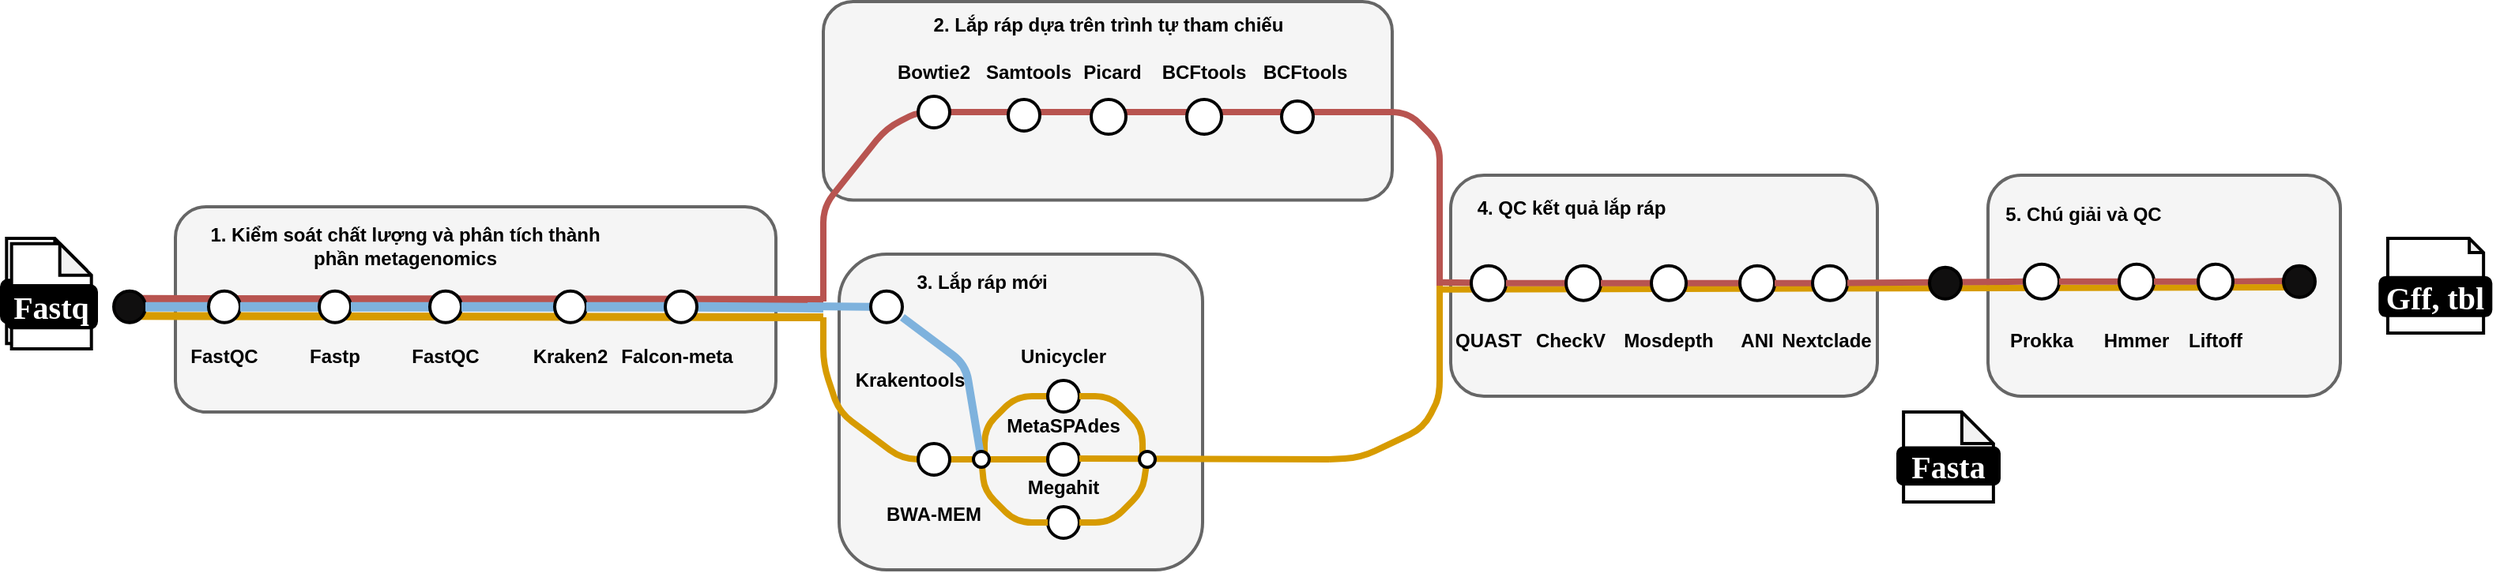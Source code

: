 <mxfile version="23.1.4" type="github">
  <diagram name="Trang-1" id="ojN81It_VC9VHGHLu68o">
    <mxGraphModel dx="2229" dy="503" grid="1" gridSize="10" guides="1" tooltips="1" connect="0" arrows="0" fold="1" page="1" pageScale="1" pageWidth="827" pageHeight="1169" math="0" shadow="0">
      <root>
        <mxCell id="0" />
        <mxCell id="1" parent="0" />
        <mxCell id="70XVLi85CoOnEWCYY8Vq-55" value="" style="rounded=1;whiteSpace=wrap;html=1;strokeWidth=2;fillColor=#f5f5f5;fontColor=#333333;strokeColor=#666666;" vertex="1" parent="1">
          <mxGeometry x="1007" y="310" width="223" height="140" as="geometry" />
        </mxCell>
        <mxCell id="70XVLi85CoOnEWCYY8Vq-45" value="" style="rounded=1;whiteSpace=wrap;html=1;strokeWidth=2;fillColor=#f5f5f5;fontColor=#333333;strokeColor=#666666;" vertex="1" parent="1">
          <mxGeometry x="667" y="310" width="270" height="140" as="geometry" />
        </mxCell>
        <mxCell id="Rq4Nq84HAXk63PqMcCeA-216" value="" style="rounded=1;whiteSpace=wrap;html=1;strokeWidth=2;fillColor=#f5f5f5;fontColor=#333333;strokeColor=#666666;" parent="1" vertex="1">
          <mxGeometry x="280" y="360" width="230" height="200" as="geometry" />
        </mxCell>
        <mxCell id="Rq4Nq84HAXk63PqMcCeA-212" value="" style="rounded=1;whiteSpace=wrap;html=1;strokeWidth=2;fillColor=#f5f5f5;fontColor=#333333;strokeColor=#666666;" parent="1" vertex="1">
          <mxGeometry x="270" y="200" width="360" height="125.75" as="geometry" />
        </mxCell>
        <mxCell id="Rq4Nq84HAXk63PqMcCeA-210" value="" style="rounded=1;whiteSpace=wrap;html=1;strokeWidth=2;fillColor=#f5f5f5;fontColor=#333333;strokeColor=#666666;" parent="1" vertex="1">
          <mxGeometry x="-140" y="330" width="380" height="130" as="geometry" />
        </mxCell>
        <mxCell id="Rq4Nq84HAXk63PqMcCeA-57" value="" style="endArrow=none;html=1;rounded=1;strokeWidth=5;fillColor=#ffe6cc;strokeColor=#d79b00;" parent="1" edge="1">
          <mxGeometry width="50" height="50" relative="1" as="geometry">
            <mxPoint x="-169" y="399.17" as="sourcePoint" />
            <mxPoint x="270" y="400" as="targetPoint" />
          </mxGeometry>
        </mxCell>
        <mxCell id="Rq4Nq84HAXk63PqMcCeA-58" value="" style="endArrow=none;html=1;rounded=1;strokeWidth=5;strokeColor=#b85450;fillColor=#f8cecc;" parent="1" edge="1">
          <mxGeometry width="50" height="50" relative="1" as="geometry">
            <mxPoint x="-161" y="388.41" as="sourcePoint" />
            <mxPoint x="270" y="389" as="targetPoint" />
          </mxGeometry>
        </mxCell>
        <mxCell id="Rq4Nq84HAXk63PqMcCeA-59" value="" style="group" parent="1" vertex="1" connectable="0">
          <mxGeometry x="-250" y="350" width="60" height="70" as="geometry" />
        </mxCell>
        <mxCell id="Rq4Nq84HAXk63PqMcCeA-60" value="" style="shape=note;whiteSpace=wrap;html=1;backgroundOutline=1;darkOpacity=0.05;rounded=1;size=20;strokeWidth=2;" parent="Rq4Nq84HAXk63PqMcCeA-59" vertex="1">
          <mxGeometry x="3.158" width="50.526" height="66.667" as="geometry" />
        </mxCell>
        <mxCell id="Rq4Nq84HAXk63PqMcCeA-61" value="&lt;font data-font-src=&quot;https://fonts.googleapis.com/css?family=Maven+Pro&quot; face=&quot;Maven Pro&quot; color=&quot;#ffffff&quot;&gt;&lt;b&gt;&lt;font style=&quot;font-size: 20px;&quot;&gt;Fastq&lt;/font&gt;&lt;/b&gt;&lt;/font&gt;" style="rounded=1;whiteSpace=wrap;html=1;strokeWidth=2;fillColor=#000000;" parent="Rq4Nq84HAXk63PqMcCeA-59" vertex="1">
          <mxGeometry y="26.667" width="56.842" height="26.667" as="geometry" />
        </mxCell>
        <mxCell id="Rq4Nq84HAXk63PqMcCeA-62" value="" style="shape=note;whiteSpace=wrap;html=1;backgroundOutline=1;darkOpacity=0.05;rounded=1;size=20;strokeWidth=2;" parent="Rq4Nq84HAXk63PqMcCeA-59" vertex="1">
          <mxGeometry x="6.316" y="3.333" width="50.526" height="66.667" as="geometry" />
        </mxCell>
        <mxCell id="Rq4Nq84HAXk63PqMcCeA-63" value="&lt;font data-font-src=&quot;https://fonts.googleapis.com/css?family=Maven+Pro&quot; face=&quot;Maven Pro&quot; color=&quot;#ffffff&quot;&gt;&lt;b&gt;&lt;font style=&quot;font-size: 20px;&quot;&gt;Fastq&lt;/font&gt;&lt;/b&gt;&lt;/font&gt;" style="rounded=1;whiteSpace=wrap;html=1;strokeWidth=2;fillColor=#000000;" parent="Rq4Nq84HAXk63PqMcCeA-59" vertex="1">
          <mxGeometry x="3.158" y="30.0" width="56.842" height="26.667" as="geometry" />
        </mxCell>
        <mxCell id="Rq4Nq84HAXk63PqMcCeA-64" value="" style="endArrow=none;html=1;rounded=1;strokeWidth=6;strokeColor=#7EB2DD;shadow=0;" parent="1" source="Rq4Nq84HAXk63PqMcCeA-81" edge="1">
          <mxGeometry width="50" height="50" relative="1" as="geometry">
            <mxPoint x="-179" y="393.58" as="sourcePoint" />
            <mxPoint x="270" y="394" as="targetPoint" />
          </mxGeometry>
        </mxCell>
        <mxCell id="Rq4Nq84HAXk63PqMcCeA-65" value="" style="endArrow=none;html=1;rounded=1;strokeWidth=6;strokeColor=#7EB2DD;shadow=0;" parent="1" target="Rq4Nq84HAXk63PqMcCeA-66" edge="1">
          <mxGeometry width="50" height="50" relative="1" as="geometry">
            <mxPoint x="-179" y="393.58" as="sourcePoint" />
            <mxPoint x="181" y="393.58" as="targetPoint" />
          </mxGeometry>
        </mxCell>
        <mxCell id="Rq4Nq84HAXk63PqMcCeA-66" value="" style="ellipse;whiteSpace=wrap;html=1;aspect=fixed;rounded=1;rotation=0;strokeWidth=2;fillColor=#100f0f;" parent="1" vertex="1">
          <mxGeometry x="-179" y="383.33" width="20" height="20" as="geometry" />
        </mxCell>
        <mxCell id="Rq4Nq84HAXk63PqMcCeA-67" value="" style="endArrow=none;html=1;rounded=1;strokeWidth=6;strokeColor=#7EB2DD;shadow=0;" parent="1" source="Rq4Nq84HAXk63PqMcCeA-66" target="Rq4Nq84HAXk63PqMcCeA-68" edge="1">
          <mxGeometry width="50" height="50" relative="1" as="geometry">
            <mxPoint x="-159" y="393" as="sourcePoint" />
            <mxPoint x="181" y="393.58" as="targetPoint" />
          </mxGeometry>
        </mxCell>
        <mxCell id="Rq4Nq84HAXk63PqMcCeA-68" value="" style="ellipse;whiteSpace=wrap;html=1;aspect=fixed;rounded=1;rotation=0;strokeWidth=2;shadow=0;" parent="1" vertex="1">
          <mxGeometry x="-119" y="383.33" width="20" height="20" as="geometry" />
        </mxCell>
        <mxCell id="Rq4Nq84HAXk63PqMcCeA-69" value="FastQC" style="rounded=1;whiteSpace=wrap;html=1;strokeColor=none;fillColor=none;fontStyle=1" parent="1" vertex="1">
          <mxGeometry x="-129" y="420" width="40" height="10" as="geometry" />
        </mxCell>
        <mxCell id="Rq4Nq84HAXk63PqMcCeA-70" value="" style="endArrow=none;html=1;rounded=1;strokeWidth=6;strokeColor=#7EB2DD;shadow=0;" parent="1" source="Rq4Nq84HAXk63PqMcCeA-68" target="Rq4Nq84HAXk63PqMcCeA-71" edge="1">
          <mxGeometry width="50" height="50" relative="1" as="geometry">
            <mxPoint x="-99" y="393" as="sourcePoint" />
            <mxPoint x="181" y="393.58" as="targetPoint" />
          </mxGeometry>
        </mxCell>
        <mxCell id="Rq4Nq84HAXk63PqMcCeA-71" value="" style="ellipse;whiteSpace=wrap;html=1;aspect=fixed;rounded=1;rotation=0;strokeWidth=2;shadow=0;" parent="1" vertex="1">
          <mxGeometry x="-49" y="383.33" width="20" height="20" as="geometry" />
        </mxCell>
        <mxCell id="Rq4Nq84HAXk63PqMcCeA-72" value="Fastp" style="rounded=1;whiteSpace=wrap;html=1;strokeColor=none;fillColor=none;fontStyle=1" parent="1" vertex="1">
          <mxGeometry x="-59" y="420" width="40" height="10" as="geometry" />
        </mxCell>
        <mxCell id="Rq4Nq84HAXk63PqMcCeA-73" value="" style="endArrow=none;html=1;rounded=1;strokeWidth=6;strokeColor=#7EB2DD;shadow=0;" parent="1" source="Rq4Nq84HAXk63PqMcCeA-71" target="Rq4Nq84HAXk63PqMcCeA-74" edge="1">
          <mxGeometry width="50" height="50" relative="1" as="geometry">
            <mxPoint x="-29" y="393" as="sourcePoint" />
            <mxPoint x="181" y="393.58" as="targetPoint" />
          </mxGeometry>
        </mxCell>
        <mxCell id="Rq4Nq84HAXk63PqMcCeA-74" value="" style="ellipse;whiteSpace=wrap;html=1;aspect=fixed;rounded=1;rotation=0;strokeWidth=2;shadow=0;" parent="1" vertex="1">
          <mxGeometry x="21" y="383.33" width="20" height="20" as="geometry" />
        </mxCell>
        <mxCell id="Rq4Nq84HAXk63PqMcCeA-75" value="FastQC" style="rounded=1;whiteSpace=wrap;html=1;strokeColor=none;fillColor=none;fontStyle=1" parent="1" vertex="1">
          <mxGeometry x="11" y="420" width="40" height="10" as="geometry" />
        </mxCell>
        <mxCell id="Rq4Nq84HAXk63PqMcCeA-77" value="" style="endArrow=none;html=1;rounded=1;strokeWidth=6;strokeColor=#7EB2DD;shadow=0;" parent="1" source="Rq4Nq84HAXk63PqMcCeA-74" target="Rq4Nq84HAXk63PqMcCeA-76" edge="1">
          <mxGeometry width="50" height="50" relative="1" as="geometry">
            <mxPoint x="41" y="393" as="sourcePoint" />
            <mxPoint x="181" y="393.58" as="targetPoint" />
          </mxGeometry>
        </mxCell>
        <mxCell id="Rq4Nq84HAXk63PqMcCeA-76" value="" style="ellipse;whiteSpace=wrap;html=1;aspect=fixed;rounded=1;rotation=0;strokeWidth=2;shadow=0;" parent="1" vertex="1">
          <mxGeometry x="100" y="383.33" width="20" height="20" as="geometry" />
        </mxCell>
        <mxCell id="Rq4Nq84HAXk63PqMcCeA-80" value="Kraken2" style="rounded=1;whiteSpace=wrap;html=1;strokeColor=none;fillColor=none;fontStyle=1" parent="1" vertex="1">
          <mxGeometry x="90" y="420" width="40" height="10" as="geometry" />
        </mxCell>
        <mxCell id="Rq4Nq84HAXk63PqMcCeA-82" value="" style="endArrow=none;html=1;rounded=1;strokeWidth=6;strokeColor=#7EB2DD;shadow=0;" parent="1" source="Rq4Nq84HAXk63PqMcCeA-76" target="Rq4Nq84HAXk63PqMcCeA-81" edge="1">
          <mxGeometry width="50" height="50" relative="1" as="geometry">
            <mxPoint x="120" y="393" as="sourcePoint" />
            <mxPoint x="270" y="394" as="targetPoint" />
          </mxGeometry>
        </mxCell>
        <mxCell id="Rq4Nq84HAXk63PqMcCeA-81" value="" style="ellipse;whiteSpace=wrap;html=1;aspect=fixed;rounded=1;rotation=0;strokeWidth=2;shadow=0;" parent="1" vertex="1">
          <mxGeometry x="170" y="383.33" width="20" height="20" as="geometry" />
        </mxCell>
        <mxCell id="Rq4Nq84HAXk63PqMcCeA-84" value="Falcon-meta" style="rounded=1;whiteSpace=wrap;html=1;strokeColor=none;fillColor=none;fontStyle=1;arcSize=50;" parent="1" vertex="1">
          <mxGeometry x="140" y="420" width="75" height="10" as="geometry" />
        </mxCell>
        <mxCell id="Rq4Nq84HAXk63PqMcCeA-90" value="" style="endArrow=none;html=1;rounded=1;strokeWidth=4;strokeColor=#d79b00;fillColor=#ffe6cc;" parent="1" edge="1">
          <mxGeometry width="50" height="50" relative="1" as="geometry">
            <mxPoint x="270" y="400" as="sourcePoint" />
            <mxPoint x="400" y="490" as="targetPoint" />
            <Array as="points">
              <mxPoint x="270" y="430" />
              <mxPoint x="280" y="460" />
              <mxPoint x="320" y="490" />
              <mxPoint x="410" y="490" />
              <mxPoint x="360" y="490" />
            </Array>
          </mxGeometry>
        </mxCell>
        <mxCell id="Rq4Nq84HAXk63PqMcCeA-97" value="" style="endArrow=none;html=1;rounded=1;strokeWidth=4;fillColor=#ffe6cc;strokeColor=#d79b00;" parent="1" edge="1">
          <mxGeometry width="50" height="50" relative="1" as="geometry">
            <mxPoint x="412" y="450" as="sourcePoint" />
            <mxPoint x="372" y="490" as="targetPoint" />
            <Array as="points">
              <mxPoint x="392" y="450" />
              <mxPoint x="372" y="470" />
            </Array>
          </mxGeometry>
        </mxCell>
        <mxCell id="Rq4Nq84HAXk63PqMcCeA-98" value="" style="endArrow=none;html=1;rounded=1;strokeWidth=4;fillColor=#ffe6cc;strokeColor=#d79b00;" parent="1" source="Rq4Nq84HAXk63PqMcCeA-162" edge="1">
          <mxGeometry width="50" height="50" relative="1" as="geometry">
            <mxPoint x="412" y="530" as="sourcePoint" />
            <mxPoint x="372" y="490" as="targetPoint" />
            <Array as="points" />
          </mxGeometry>
        </mxCell>
        <mxCell id="Rq4Nq84HAXk63PqMcCeA-99" value="" style="endArrow=none;html=1;rounded=1;strokeWidth=4;fillColor=#ffe6cc;strokeColor=#d79b00;" parent="1" source="Rq4Nq84HAXk63PqMcCeA-162" edge="1">
          <mxGeometry width="50" height="50" relative="1" as="geometry">
            <mxPoint x="372" y="490" as="sourcePoint" />
            <mxPoint x="412" y="490" as="targetPoint" />
          </mxGeometry>
        </mxCell>
        <mxCell id="Rq4Nq84HAXk63PqMcCeA-100" value="" style="ellipse;whiteSpace=wrap;html=1;aspect=fixed;rounded=1;rotation=0;strokeWidth=2;shadow=0;" parent="1" vertex="1">
          <mxGeometry x="412" y="440" width="20" height="20" as="geometry" />
        </mxCell>
        <mxCell id="Rq4Nq84HAXk63PqMcCeA-101" value="" style="endArrow=none;html=1;rounded=1;strokeWidth=4;fillColor=#ffe6cc;strokeColor=#d79b00;" parent="1" edge="1">
          <mxGeometry width="50" height="50" relative="1" as="geometry">
            <mxPoint x="432" y="450" as="sourcePoint" />
            <mxPoint x="472" y="490" as="targetPoint" />
            <Array as="points">
              <mxPoint x="452" y="450" />
              <mxPoint x="472" y="470" />
            </Array>
          </mxGeometry>
        </mxCell>
        <mxCell id="Rq4Nq84HAXk63PqMcCeA-102" value="" style="ellipse;whiteSpace=wrap;html=1;aspect=fixed;rounded=1;rotation=0;strokeWidth=2;shadow=0;" parent="1" vertex="1">
          <mxGeometry x="412" y="480" width="20" height="20" as="geometry" />
        </mxCell>
        <mxCell id="Rq4Nq84HAXk63PqMcCeA-103" value="" style="ellipse;whiteSpace=wrap;html=1;aspect=fixed;rounded=1;rotation=0;strokeWidth=2;shadow=0;" parent="1" vertex="1">
          <mxGeometry x="412" y="520" width="20" height="20" as="geometry" />
        </mxCell>
        <mxCell id="Rq4Nq84HAXk63PqMcCeA-104" value="" style="endArrow=none;html=1;rounded=1;strokeWidth=4;fillColor=#ffe6cc;strokeColor=#d79b00;" parent="1" source="Rq4Nq84HAXk63PqMcCeA-166" edge="1">
          <mxGeometry width="50" height="50" relative="1" as="geometry">
            <mxPoint x="432" y="489.47" as="sourcePoint" />
            <mxPoint x="472" y="489.47" as="targetPoint" />
          </mxGeometry>
        </mxCell>
        <mxCell id="Rq4Nq84HAXk63PqMcCeA-105" value="" style="endArrow=none;html=1;rounded=1;strokeWidth=4;fillColor=#ffe6cc;strokeColor=#d79b00;" parent="1" source="Rq4Nq84HAXk63PqMcCeA-166" edge="1">
          <mxGeometry width="50" height="50" relative="1" as="geometry">
            <mxPoint x="432" y="530" as="sourcePoint" />
            <mxPoint x="472" y="490" as="targetPoint" />
            <Array as="points" />
          </mxGeometry>
        </mxCell>
        <mxCell id="Rq4Nq84HAXk63PqMcCeA-106" value="Unicycler" style="rounded=1;whiteSpace=wrap;html=1;strokeColor=none;fillColor=none;fontStyle=1" parent="1" vertex="1">
          <mxGeometry x="402" y="420" width="40" height="10" as="geometry" />
        </mxCell>
        <mxCell id="Rq4Nq84HAXk63PqMcCeA-107" value="MetaSPAdes" style="rounded=1;whiteSpace=wrap;html=1;strokeColor=none;fillColor=none;fontStyle=1;arcSize=50;" parent="1" vertex="1">
          <mxGeometry x="402" y="464" width="40" height="10" as="geometry" />
        </mxCell>
        <mxCell id="Rq4Nq84HAXk63PqMcCeA-108" value="Megahit" style="rounded=1;whiteSpace=wrap;html=1;strokeColor=none;fillColor=none;fontStyle=1;arcSize=50;" parent="1" vertex="1">
          <mxGeometry x="402" y="503" width="40" height="10" as="geometry" />
        </mxCell>
        <mxCell id="Rq4Nq84HAXk63PqMcCeA-127" value="" style="endArrow=none;html=1;rounded=1;strokeWidth=4;strokeColor=#b85450;fillColor=#f8cecc;" parent="1" edge="1">
          <mxGeometry width="50" height="50" relative="1" as="geometry">
            <mxPoint x="270" y="390" as="sourcePoint" />
            <mxPoint x="620" y="270" as="targetPoint" />
            <Array as="points">
              <mxPoint x="270" y="330" />
              <mxPoint x="310" y="280" />
              <mxPoint x="330" y="270" />
              <mxPoint x="350" y="270" />
            </Array>
          </mxGeometry>
        </mxCell>
        <mxCell id="Rq4Nq84HAXk63PqMcCeA-130" value="Bowtie2" style="rounded=1;whiteSpace=wrap;html=1;strokeColor=none;fillColor=none;fontStyle=1" parent="1" vertex="1">
          <mxGeometry x="305" y="240" width="70" height="10" as="geometry" />
        </mxCell>
        <mxCell id="Rq4Nq84HAXk63PqMcCeA-133" value="Samtools" style="rounded=1;whiteSpace=wrap;html=1;strokeColor=none;fillColor=none;fontStyle=1" parent="1" vertex="1">
          <mxGeometry x="365" y="240" width="70" height="10" as="geometry" />
        </mxCell>
        <mxCell id="Rq4Nq84HAXk63PqMcCeA-135" value="" style="ellipse;whiteSpace=wrap;html=1;aspect=fixed;rounded=1;rotation=0;strokeWidth=2;shadow=0;" parent="1" vertex="1">
          <mxGeometry x="330" y="480" width="20" height="20" as="geometry" />
        </mxCell>
        <mxCell id="Rq4Nq84HAXk63PqMcCeA-136" value="BWA-MEM" style="rounded=1;whiteSpace=wrap;html=1;strokeColor=none;fillColor=none;fontStyle=1;arcSize=50;" parent="1" vertex="1">
          <mxGeometry x="305" y="520" width="70" height="10" as="geometry" />
        </mxCell>
        <mxCell id="Rq4Nq84HAXk63PqMcCeA-139" value="" style="ellipse;whiteSpace=wrap;html=1;aspect=fixed;rounded=1;rotation=0;strokeWidth=2;shadow=0;" parent="1" vertex="1">
          <mxGeometry x="330" y="260" width="20" height="20" as="geometry" />
        </mxCell>
        <mxCell id="Rq4Nq84HAXk63PqMcCeA-147" value="" style="ellipse;whiteSpace=wrap;html=1;aspect=fixed;rounded=1;rotation=0;strokeWidth=2;shadow=0;" parent="1" vertex="1">
          <mxGeometry x="387" y="262" width="20" height="20" as="geometry" />
        </mxCell>
        <mxCell id="Rq4Nq84HAXk63PqMcCeA-152" value="" style="endArrow=none;html=1;rounded=1;strokeWidth=5;strokeColor=#7EB2DD;" parent="1" source="Rq4Nq84HAXk63PqMcCeA-153" edge="1">
          <mxGeometry width="50" height="50" relative="1" as="geometry">
            <mxPoint x="285" y="392.62" as="sourcePoint" />
            <mxPoint x="260" y="393" as="targetPoint" />
          </mxGeometry>
        </mxCell>
        <mxCell id="Rq4Nq84HAXk63PqMcCeA-153" value="" style="ellipse;whiteSpace=wrap;html=1;aspect=fixed;rounded=1;rotation=0;strokeWidth=2;shadow=0;" parent="1" vertex="1">
          <mxGeometry x="300" y="383.33" width="20" height="20" as="geometry" />
        </mxCell>
        <mxCell id="Rq4Nq84HAXk63PqMcCeA-154" value="" style="endArrow=none;html=1;rounded=1;strokeWidth=5;strokeColor=#7EB2DD;" parent="1" edge="1">
          <mxGeometry width="50" height="50" relative="1" as="geometry">
            <mxPoint x="320" y="400" as="sourcePoint" />
            <mxPoint x="370" y="490" as="targetPoint" />
            <Array as="points">
              <mxPoint x="360" y="430" />
            </Array>
          </mxGeometry>
        </mxCell>
        <mxCell id="Rq4Nq84HAXk63PqMcCeA-155" value="Krakentools" style="rounded=1;whiteSpace=wrap;html=1;strokeColor=none;fillColor=none;fontStyle=1;arcSize=50;" parent="1" vertex="1">
          <mxGeometry x="290" y="435" width="70" height="10" as="geometry" />
        </mxCell>
        <mxCell id="Rq4Nq84HAXk63PqMcCeA-164" value="" style="endArrow=none;html=1;rounded=1;strokeWidth=4;fillColor=#ffe6cc;strokeColor=#d79b00;" parent="1" target="Rq4Nq84HAXk63PqMcCeA-162" edge="1">
          <mxGeometry width="50" height="50" relative="1" as="geometry">
            <mxPoint x="412" y="530" as="sourcePoint" />
            <mxPoint x="372" y="490" as="targetPoint" />
            <Array as="points">
              <mxPoint x="392" y="530" />
              <mxPoint x="372" y="510" />
            </Array>
          </mxGeometry>
        </mxCell>
        <mxCell id="Rq4Nq84HAXk63PqMcCeA-165" value="" style="endArrow=none;html=1;rounded=1;strokeWidth=4;fillColor=#ffe6cc;strokeColor=#d79b00;" parent="1" target="Rq4Nq84HAXk63PqMcCeA-162" edge="1">
          <mxGeometry width="50" height="50" relative="1" as="geometry">
            <mxPoint x="372" y="490" as="sourcePoint" />
            <mxPoint x="412" y="490" as="targetPoint" />
          </mxGeometry>
        </mxCell>
        <mxCell id="Rq4Nq84HAXk63PqMcCeA-162" value="" style="ellipse;whiteSpace=wrap;html=1;aspect=fixed;rounded=1;rotation=0;strokeWidth=2;fillColor=#FFFFFF;" parent="1" vertex="1">
          <mxGeometry x="365" y="485" width="10" height="10" as="geometry" />
        </mxCell>
        <mxCell id="Rq4Nq84HAXk63PqMcCeA-167" value="" style="endArrow=none;html=1;rounded=1;strokeWidth=4;fillColor=#ffe6cc;strokeColor=#d79b00;" parent="1" target="Rq4Nq84HAXk63PqMcCeA-166" edge="1">
          <mxGeometry width="50" height="50" relative="1" as="geometry">
            <mxPoint x="432" y="530" as="sourcePoint" />
            <mxPoint x="472" y="490" as="targetPoint" />
            <Array as="points">
              <mxPoint x="452" y="530" />
              <mxPoint x="472" y="510" />
            </Array>
          </mxGeometry>
        </mxCell>
        <mxCell id="Rq4Nq84HAXk63PqMcCeA-168" value="" style="endArrow=none;html=1;rounded=1;strokeWidth=4;fillColor=#ffe6cc;strokeColor=#d79b00;" parent="1" edge="1">
          <mxGeometry width="50" height="50" relative="1" as="geometry">
            <mxPoint x="432" y="489.47" as="sourcePoint" />
            <mxPoint x="590" y="490" as="targetPoint" />
          </mxGeometry>
        </mxCell>
        <mxCell id="Rq4Nq84HAXk63PqMcCeA-166" value="" style="ellipse;whiteSpace=wrap;html=1;aspect=fixed;rounded=1;rotation=0;strokeWidth=2;fillColor=#FFFFFF;" parent="1" vertex="1">
          <mxGeometry x="470" y="485" width="10" height="10" as="geometry" />
        </mxCell>
        <mxCell id="Rq4Nq84HAXk63PqMcCeA-170" value="" style="ellipse;whiteSpace=wrap;html=1;aspect=fixed;rounded=1;rotation=0;strokeWidth=2;shadow=0;" parent="1" vertex="1">
          <mxGeometry x="439.5" y="262" width="22" height="22" as="geometry" />
        </mxCell>
        <mxCell id="Rq4Nq84HAXk63PqMcCeA-174" value="Picard" style="rounded=1;whiteSpace=wrap;html=1;strokeColor=none;fillColor=none;fontStyle=1" parent="1" vertex="1">
          <mxGeometry x="418" y="240" width="70" height="10" as="geometry" />
        </mxCell>
        <mxCell id="Rq4Nq84HAXk63PqMcCeA-175" value="" style="ellipse;whiteSpace=wrap;html=1;aspect=fixed;rounded=1;rotation=0;strokeWidth=2;shadow=0;" parent="1" vertex="1">
          <mxGeometry x="500" y="262" width="22" height="22" as="geometry" />
        </mxCell>
        <mxCell id="Rq4Nq84HAXk63PqMcCeA-177" value="BCFtools" style="rounded=1;whiteSpace=wrap;html=1;strokeColor=none;fillColor=none;fontStyle=1" parent="1" vertex="1">
          <mxGeometry x="476" y="240" width="70" height="10" as="geometry" />
        </mxCell>
        <mxCell id="Rq4Nq84HAXk63PqMcCeA-179" value="" style="ellipse;whiteSpace=wrap;html=1;aspect=fixed;rounded=1;rotation=0;strokeWidth=2;shadow=0;" parent="1" vertex="1">
          <mxGeometry x="560" y="263" width="20" height="20" as="geometry" />
        </mxCell>
        <mxCell id="Rq4Nq84HAXk63PqMcCeA-182" value="BCFtools" style="rounded=1;whiteSpace=wrap;html=1;strokeColor=none;fillColor=none;fontStyle=1" parent="1" vertex="1">
          <mxGeometry x="540" y="240" width="70" height="10" as="geometry" />
        </mxCell>
        <mxCell id="Rq4Nq84HAXk63PqMcCeA-211" value="1. Kiểm soát chất lượng và phân tích thành phần metagenomics" style="rounded=1;whiteSpace=wrap;html=1;strokeColor=none;fillColor=none;fontStyle=1;arcSize=50;" parent="1" vertex="1">
          <mxGeometry x="-119" y="350" width="249" height="10" as="geometry" />
        </mxCell>
        <mxCell id="Rq4Nq84HAXk63PqMcCeA-213" value="2. Lắp ráp dựa trên trình tự tham chiếu" style="rounded=1;whiteSpace=wrap;html=1;strokeColor=none;fillColor=none;fontStyle=1;arcSize=50;" parent="1" vertex="1">
          <mxGeometry x="281" y="210" width="339" height="10" as="geometry" />
        </mxCell>
        <mxCell id="Rq4Nq84HAXk63PqMcCeA-217" value="3. Lắp ráp mới" style="rounded=1;whiteSpace=wrap;html=1;strokeColor=none;fillColor=none;fontStyle=1;arcSize=50;" parent="1" vertex="1">
          <mxGeometry x="201" y="373.33" width="339" height="10" as="geometry" />
        </mxCell>
        <mxCell id="70XVLi85CoOnEWCYY8Vq-1" value="" style="endArrow=none;html=1;rounded=1;strokeWidth=4;fillColor=#f8cecc;strokeColor=#b85450;" edge="1" parent="1">
          <mxGeometry width="50" height="50" relative="1" as="geometry">
            <mxPoint x="620" y="270" as="sourcePoint" />
            <mxPoint x="660" y="380" as="targetPoint" />
            <Array as="points">
              <mxPoint x="640" y="270" />
              <mxPoint x="660" y="290" />
            </Array>
          </mxGeometry>
        </mxCell>
        <mxCell id="70XVLi85CoOnEWCYY8Vq-2" value="" style="endArrow=none;html=1;rounded=1;strokeWidth=4;fillColor=#ffe6cc;strokeColor=#d79b00;" edge="1" parent="1">
          <mxGeometry width="50" height="50" relative="1" as="geometry">
            <mxPoint x="590" y="490" as="sourcePoint" />
            <mxPoint x="660" y="380" as="targetPoint" />
            <Array as="points">
              <mxPoint x="610" y="489" />
              <mxPoint x="650" y="470" />
              <mxPoint x="660" y="450" />
            </Array>
          </mxGeometry>
        </mxCell>
        <mxCell id="70XVLi85CoOnEWCYY8Vq-3" value="" style="endArrow=none;html=1;rounded=1;strokeWidth=4;fillColor=#f8cecc;strokeColor=#b85450;" edge="1" parent="1" source="70XVLi85CoOnEWCYY8Vq-61">
          <mxGeometry width="50" height="50" relative="1" as="geometry">
            <mxPoint x="660" y="377.83" as="sourcePoint" />
            <mxPoint x="1200" y="377" as="targetPoint" />
          </mxGeometry>
        </mxCell>
        <mxCell id="70XVLi85CoOnEWCYY8Vq-7" value="" style="endArrow=none;html=1;rounded=1;strokeWidth=4;fillColor=#ffe6cc;strokeColor=#d79b00;" edge="1" parent="1">
          <mxGeometry width="50" height="50" relative="1" as="geometry">
            <mxPoint x="660" y="382.33" as="sourcePoint" />
            <mxPoint x="1200" y="381" as="targetPoint" />
          </mxGeometry>
        </mxCell>
        <mxCell id="70XVLi85CoOnEWCYY8Vq-9" value="" style="endArrow=none;html=1;rounded=1;strokeWidth=4;fillColor=#f8cecc;strokeColor=#b85450;" edge="1" parent="1" target="70XVLi85CoOnEWCYY8Vq-8">
          <mxGeometry width="50" height="50" relative="1" as="geometry">
            <mxPoint x="660" y="377.83" as="sourcePoint" />
            <mxPoint x="990" y="377" as="targetPoint" />
          </mxGeometry>
        </mxCell>
        <mxCell id="70XVLi85CoOnEWCYY8Vq-8" value="" style="ellipse;whiteSpace=wrap;html=1;aspect=fixed;rounded=1;rotation=0;strokeWidth=2;shadow=0;" vertex="1" parent="1">
          <mxGeometry x="680" y="367.33" width="22" height="22" as="geometry" />
        </mxCell>
        <mxCell id="70XVLi85CoOnEWCYY8Vq-19" value="" style="endArrow=none;html=1;rounded=1;strokeWidth=4;fillColor=#f8cecc;strokeColor=#b85450;" edge="1" parent="1" source="70XVLi85CoOnEWCYY8Vq-8" target="70XVLi85CoOnEWCYY8Vq-18">
          <mxGeometry width="50" height="50" relative="1" as="geometry">
            <mxPoint x="702" y="378" as="sourcePoint" />
            <mxPoint x="990" y="377" as="targetPoint" />
          </mxGeometry>
        </mxCell>
        <mxCell id="70XVLi85CoOnEWCYY8Vq-18" value="" style="ellipse;whiteSpace=wrap;html=1;aspect=fixed;rounded=1;rotation=0;strokeWidth=2;shadow=0;" vertex="1" parent="1">
          <mxGeometry x="740" y="367.33" width="22" height="22" as="geometry" />
        </mxCell>
        <mxCell id="70XVLi85CoOnEWCYY8Vq-23" value="QUAST" style="rounded=1;whiteSpace=wrap;html=1;strokeColor=none;fillColor=none;fontStyle=1" vertex="1" parent="1">
          <mxGeometry x="656" y="410" width="70" height="10" as="geometry" />
        </mxCell>
        <mxCell id="70XVLi85CoOnEWCYY8Vq-24" value="CheckV" style="rounded=1;whiteSpace=wrap;html=1;strokeColor=none;fillColor=none;fontStyle=1" vertex="1" parent="1">
          <mxGeometry x="708" y="410" width="70" height="10" as="geometry" />
        </mxCell>
        <mxCell id="70XVLi85CoOnEWCYY8Vq-29" value="Mosdepth" style="rounded=1;whiteSpace=wrap;html=1;strokeColor=none;fillColor=none;fontStyle=1" vertex="1" parent="1">
          <mxGeometry x="770" y="410" width="70" height="10" as="geometry" />
        </mxCell>
        <mxCell id="70XVLi85CoOnEWCYY8Vq-35" value="" style="endArrow=none;html=1;rounded=1;strokeWidth=4;fillColor=#f8cecc;strokeColor=#b85450;" edge="1" parent="1" source="70XVLi85CoOnEWCYY8Vq-18" target="70XVLi85CoOnEWCYY8Vq-34">
          <mxGeometry width="50" height="50" relative="1" as="geometry">
            <mxPoint x="762" y="378" as="sourcePoint" />
            <mxPoint x="990" y="377" as="targetPoint" />
          </mxGeometry>
        </mxCell>
        <mxCell id="70XVLi85CoOnEWCYY8Vq-34" value="" style="ellipse;whiteSpace=wrap;html=1;aspect=fixed;rounded=1;rotation=0;strokeWidth=2;shadow=0;" vertex="1" parent="1">
          <mxGeometry x="850" y="367.33" width="22" height="22" as="geometry" />
        </mxCell>
        <mxCell id="70XVLi85CoOnEWCYY8Vq-21" value="" style="ellipse;whiteSpace=wrap;html=1;aspect=fixed;rounded=1;rotation=0;strokeWidth=2;shadow=0;" vertex="1" parent="1">
          <mxGeometry x="794" y="367.33" width="22" height="22" as="geometry" />
        </mxCell>
        <mxCell id="70XVLi85CoOnEWCYY8Vq-36" value="ANI" style="rounded=1;whiteSpace=wrap;html=1;strokeColor=none;fillColor=none;fontStyle=1" vertex="1" parent="1">
          <mxGeometry x="826" y="410" width="70" height="10" as="geometry" />
        </mxCell>
        <mxCell id="70XVLi85CoOnEWCYY8Vq-38" value="" style="endArrow=none;html=1;rounded=1;strokeWidth=4;fillColor=#f8cecc;strokeColor=#b85450;" edge="1" parent="1" source="70XVLi85CoOnEWCYY8Vq-34" target="70XVLi85CoOnEWCYY8Vq-37">
          <mxGeometry width="50" height="50" relative="1" as="geometry">
            <mxPoint x="872" y="378" as="sourcePoint" />
            <mxPoint x="990" y="377" as="targetPoint" />
          </mxGeometry>
        </mxCell>
        <mxCell id="70XVLi85CoOnEWCYY8Vq-37" value="" style="ellipse;whiteSpace=wrap;html=1;aspect=fixed;rounded=1;rotation=0;strokeWidth=2;shadow=0;" vertex="1" parent="1">
          <mxGeometry x="896" y="367.33" width="22" height="22" as="geometry" />
        </mxCell>
        <mxCell id="70XVLi85CoOnEWCYY8Vq-39" value="Nextclade" style="rounded=1;whiteSpace=wrap;html=1;strokeColor=none;fillColor=none;fontStyle=1" vertex="1" parent="1">
          <mxGeometry x="870" y="410" width="70" height="10" as="geometry" />
        </mxCell>
        <mxCell id="70XVLi85CoOnEWCYY8Vq-42" value="" style="group" vertex="1" connectable="0" parent="1">
          <mxGeometry x="950" y="460" width="64" height="57" as="geometry" />
        </mxCell>
        <mxCell id="70XVLi85CoOnEWCYY8Vq-43" value="" style="shape=note;whiteSpace=wrap;html=1;backgroundOutline=1;darkOpacity=0.05;rounded=1;size=20;strokeWidth=2;" vertex="1" parent="70XVLi85CoOnEWCYY8Vq-42">
          <mxGeometry x="3.556" width="56.889" height="57.0" as="geometry" />
        </mxCell>
        <mxCell id="70XVLi85CoOnEWCYY8Vq-44" value="&lt;font data-font-src=&quot;https://fonts.googleapis.com/css?family=Maven+Pro&quot; face=&quot;Maven Pro&quot; color=&quot;#ffffff&quot;&gt;&lt;b&gt;&lt;font style=&quot;font-size: 20px;&quot;&gt;Fasta&lt;/font&gt;&lt;/b&gt;&lt;/font&gt;" style="rounded=1;whiteSpace=wrap;html=1;strokeWidth=2;fillColor=#000000;" vertex="1" parent="70XVLi85CoOnEWCYY8Vq-42">
          <mxGeometry y="22.8" width="64" height="22.8" as="geometry" />
        </mxCell>
        <mxCell id="70XVLi85CoOnEWCYY8Vq-46" value="" style="ellipse;whiteSpace=wrap;html=1;aspect=fixed;rounded=1;rotation=0;strokeWidth=2;fillColor=#100f0f;" vertex="1" parent="1">
          <mxGeometry x="1194" y="367.33" width="20" height="20" as="geometry" />
        </mxCell>
        <mxCell id="70XVLi85CoOnEWCYY8Vq-47" value="" style="group" vertex="1" connectable="0" parent="1">
          <mxGeometry x="1260" y="350" width="70" height="60" as="geometry" />
        </mxCell>
        <mxCell id="70XVLi85CoOnEWCYY8Vq-48" value="" style="shape=note;whiteSpace=wrap;html=1;backgroundOutline=1;darkOpacity=0.05;rounded=1;size=9;strokeWidth=2;" vertex="1" parent="70XVLi85CoOnEWCYY8Vq-47">
          <mxGeometry x="-0.007" width="60.584" height="60" as="geometry" />
        </mxCell>
        <mxCell id="70XVLi85CoOnEWCYY8Vq-49" value="&lt;font data-font-src=&quot;https://fonts.googleapis.com/css?family=Maven+Pro&quot; face=&quot;Maven Pro&quot; color=&quot;#ffffff&quot;&gt;&lt;b&gt;&lt;font style=&quot;font-size: 20px;&quot;&gt;Gff, tbl&lt;/font&gt;&lt;/b&gt;&lt;/font&gt;" style="rounded=1;whiteSpace=wrap;html=1;strokeWidth=2;fillColor=#000000;" vertex="1" parent="70XVLi85CoOnEWCYY8Vq-47">
          <mxGeometry x="-4.84" y="24.909" width="70" height="24.0" as="geometry" />
        </mxCell>
        <mxCell id="70XVLi85CoOnEWCYY8Vq-52" value="" style="endArrow=none;html=1;rounded=1;strokeWidth=4;fillColor=#f8cecc;strokeColor=#b85450;" edge="1" parent="1" source="70XVLi85CoOnEWCYY8Vq-37" target="70XVLi85CoOnEWCYY8Vq-50">
          <mxGeometry width="50" height="50" relative="1" as="geometry">
            <mxPoint x="918" y="378" as="sourcePoint" />
            <mxPoint x="1170" y="377" as="targetPoint" />
          </mxGeometry>
        </mxCell>
        <mxCell id="70XVLi85CoOnEWCYY8Vq-50" value="" style="ellipse;whiteSpace=wrap;html=1;aspect=fixed;rounded=1;rotation=0;strokeWidth=2;shadow=0;" vertex="1" parent="1">
          <mxGeometry x="1030" y="366.33" width="22" height="22" as="geometry" />
        </mxCell>
        <mxCell id="70XVLi85CoOnEWCYY8Vq-40" value="" style="ellipse;whiteSpace=wrap;html=1;aspect=fixed;rounded=1;rotation=0;strokeWidth=2;fillColor=#100f0f;" vertex="1" parent="1">
          <mxGeometry x="970" y="368.33" width="20" height="20" as="geometry" />
        </mxCell>
        <mxCell id="70XVLi85CoOnEWCYY8Vq-54" value="" style="endArrow=none;html=1;rounded=1;strokeWidth=4;fillColor=#f8cecc;strokeColor=#b85450;" edge="1" parent="1" source="70XVLi85CoOnEWCYY8Vq-50" target="70XVLi85CoOnEWCYY8Vq-53">
          <mxGeometry width="50" height="50" relative="1" as="geometry">
            <mxPoint x="1052" y="377" as="sourcePoint" />
            <mxPoint x="1170" y="377" as="targetPoint" />
          </mxGeometry>
        </mxCell>
        <mxCell id="70XVLi85CoOnEWCYY8Vq-53" value="" style="ellipse;whiteSpace=wrap;html=1;aspect=fixed;rounded=1;rotation=0;strokeWidth=2;shadow=0;" vertex="1" parent="1">
          <mxGeometry x="1090" y="366.33" width="22" height="22" as="geometry" />
        </mxCell>
        <mxCell id="70XVLi85CoOnEWCYY8Vq-56" value="Prokka" style="rounded=1;whiteSpace=wrap;html=1;strokeColor=none;fillColor=none;fontStyle=1" vertex="1" parent="1">
          <mxGeometry x="1006" y="410" width="70" height="10" as="geometry" />
        </mxCell>
        <mxCell id="70XVLi85CoOnEWCYY8Vq-58" value="Hmmer" style="rounded=1;whiteSpace=wrap;html=1;strokeColor=none;fillColor=none;fontStyle=1" vertex="1" parent="1">
          <mxGeometry x="1066" y="410" width="70" height="10" as="geometry" />
        </mxCell>
        <mxCell id="70XVLi85CoOnEWCYY8Vq-59" value="4. QC kết quả lắp ráp" style="rounded=1;whiteSpace=wrap;html=1;strokeColor=none;fillColor=none;fontStyle=1;arcSize=50;" vertex="1" parent="1">
          <mxGeometry x="573.5" y="325.75" width="339" height="10" as="geometry" />
        </mxCell>
        <mxCell id="70XVLi85CoOnEWCYY8Vq-60" value="5. Chú giải và QC&lt;br&gt;" style="rounded=1;whiteSpace=wrap;html=1;strokeColor=none;fillColor=none;fontStyle=1;arcSize=50;" vertex="1" parent="1">
          <mxGeometry x="897.5" y="330" width="339" height="10" as="geometry" />
        </mxCell>
        <mxCell id="70XVLi85CoOnEWCYY8Vq-63" value="" style="endArrow=none;html=1;rounded=1;strokeWidth=4;fillColor=#f8cecc;strokeColor=#b85450;" edge="1" parent="1" source="70XVLi85CoOnEWCYY8Vq-53" target="70XVLi85CoOnEWCYY8Vq-61">
          <mxGeometry width="50" height="50" relative="1" as="geometry">
            <mxPoint x="1102" y="377" as="sourcePoint" />
            <mxPoint x="1200" y="377" as="targetPoint" />
          </mxGeometry>
        </mxCell>
        <mxCell id="70XVLi85CoOnEWCYY8Vq-61" value="" style="ellipse;whiteSpace=wrap;html=1;aspect=fixed;rounded=1;rotation=0;strokeWidth=2;shadow=0;" vertex="1" parent="1">
          <mxGeometry x="1140" y="366.33" width="22" height="22" as="geometry" />
        </mxCell>
        <mxCell id="70XVLi85CoOnEWCYY8Vq-64" value="Liftoff" style="rounded=1;whiteSpace=wrap;html=1;strokeColor=none;fillColor=none;fontStyle=1" vertex="1" parent="1">
          <mxGeometry x="1116" y="410" width="70" height="10" as="geometry" />
        </mxCell>
      </root>
    </mxGraphModel>
  </diagram>
</mxfile>
